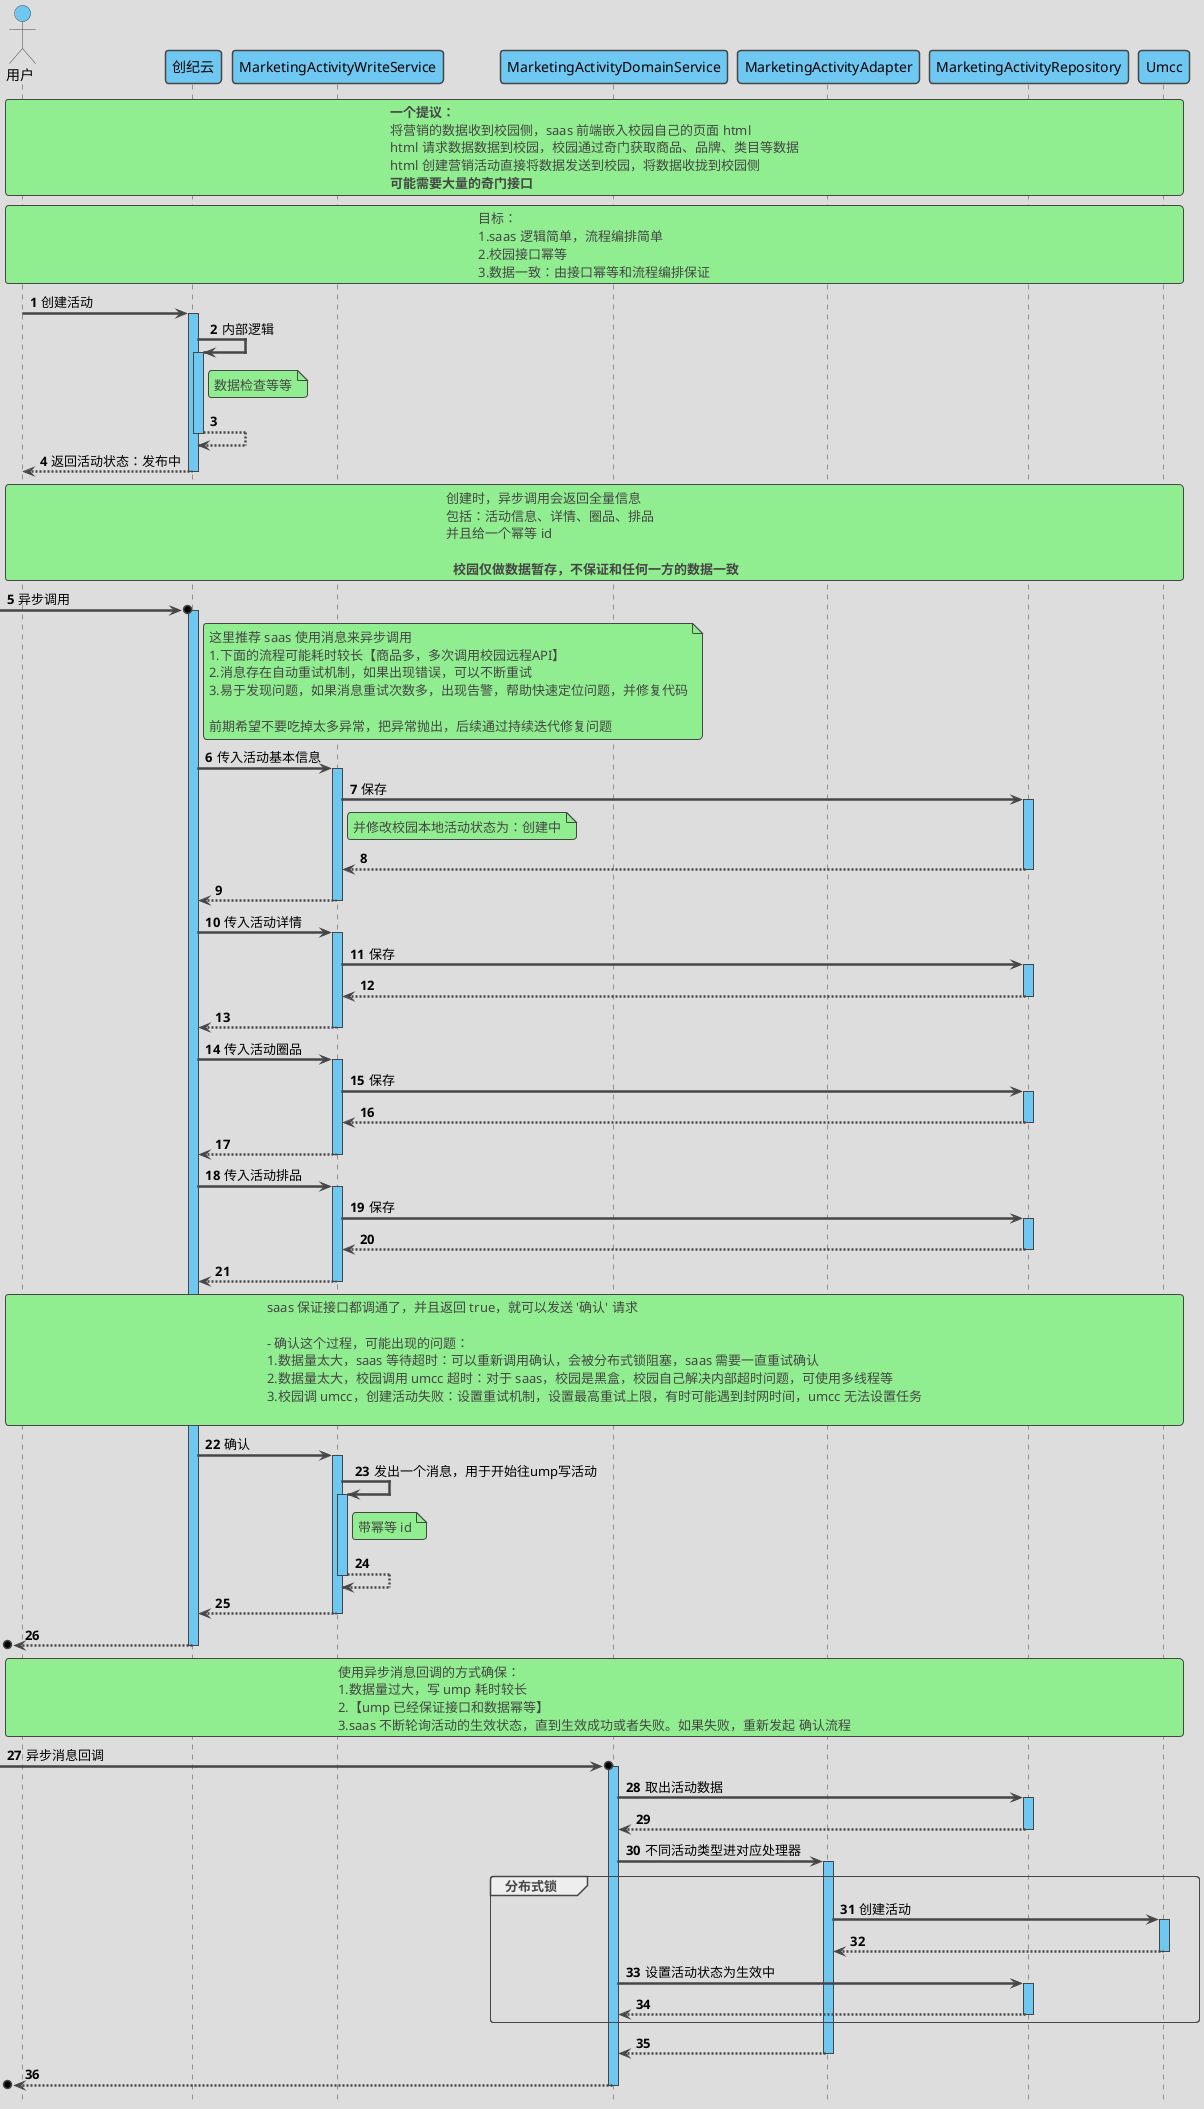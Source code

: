 @startuml

'https://plantuml.com/sequence-diagram

'隐藏脚注
hide footbox

'使用 toy 主题
!theme toy

'自动激活
autoActivate on

'编号
autonumber 1

'隐藏孤立的参与者
hide unlinked

'文字对齐，向左对齐
skinparam sequenceMessageAlign left

'箭头粗度
skinparam sequenceArrowThickness 2.5

' 皮肤
skinparam sequence {
    LifeLineBackgroundColor #6FC8F2
    ParticipantBackgroundColor #6FC8F2
    ParticipantFontColor black
    ActorBackgroundColor #6FC8F2
    ActorFontColor black
}

actor 用户 as user
participant 创纪云 as saas
participant MarketingActivityWriteService as MarketingActivityWriteService
participant MarketingActivityDomainService as MarketingActivityDomainService
participant MarketingActivityAdapter as MarketingActivityAdapter
participant MarketingActivityRepository as MarketingActivityRepository
participant Umcc as Umcc

rnote across
    **一个提议：**
    将营销的数据收到校园侧，saas 前端嵌入校园自己的页面 html
    html 请求数据数据到校园，校园通过奇门获取商品、品牌、类目等数据
    html 创建营销活动直接将数据发送到校园，将数据收拢到校园侧
    **可能需要大量的奇门接口**
end note

rnote across
    目标：
    1.saas 逻辑简单，流程编排简单
    2.校园接口幂等
    3.数据一致：由接口幂等和流程编排保证
end note

user -> saas : 创建活动

saas -> saas : 内部逻辑
note right of saas
    数据检查等等
end note
return
return 返回活动状态：发布中

rnote across
    创建时，异步调用会返回全量信息
    包括：活动信息、详情、圈品、排品
    并且给一个幂等 id

     ** 校园仅做数据暂存，不保证和任何一方的数据一致 **
end note

->o saas : 异步调用
note right of saas
     这里推荐 saas 使用消息来异步调用
     1.下面的流程可能耗时较长【商品多，多次调用校园远程API】
     2.消息存在自动重试机制，如果出现错误，可以不断重试
     3.易于发现问题，如果消息重试次数多，出现告警，帮助快速定位问题，并修复代码

     前期希望不要吃掉太多异常，把异常抛出，后续通过持续迭代修复问题
end note

saas -> MarketingActivityWriteService : 传入活动基本信息

MarketingActivityWriteService -> MarketingActivityRepository : 保存
note right of MarketingActivityWriteService
    并修改校园本地活动状态为：创建中
end note
return
return

saas -> MarketingActivityWriteService : 传入活动详情
MarketingActivityWriteService -> MarketingActivityRepository : 保存
return
return

saas -> MarketingActivityWriteService : 传入活动圈品
MarketingActivityWriteService -> MarketingActivityRepository : 保存
return
return

saas -> MarketingActivityWriteService : 传入活动排品
MarketingActivityWriteService -> MarketingActivityRepository : 保存
return
return

rnote across
    saas 保证接口都调通了，并且返回 true，就可以发送 '确认' 请求

    - 确认这个过程，可能出现的问题：
    1.数据量太大，saas 等待超时：可以重新调用确认，会被分布式锁阻塞，saas 需要一直重试确认
    2.数据量太大，校园调用 umcc 超时：对于 saas，校园是黑盒，校园自己解决内部超时问题，可使用多线程等
    3.校园调 umcc，创建活动失败：设置重试机制，设置最高重试上限，有时可能遇到封网时间，umcc 无法设置任务

end note
saas -> MarketingActivityWriteService : 确认
MarketingActivityWriteService -> MarketingActivityWriteService : 发出一个消息，用于开始往ump写活动
note right of MarketingActivityWriteService
    带幂等 id
end note
return
return
return

rnote across
    使用异步消息回调的方式确保：
    1.数据量过大，写 ump 耗时较长
    2.【ump 已经保证接口和数据幂等】
    3.saas 不断轮询活动的生效状态，直到生效成功或者失败。如果失败，重新发起 确认流程
end note
->o MarketingActivityDomainService : 异步消息回调
MarketingActivityDomainService -> MarketingActivityRepository : 取出活动数据
return

MarketingActivityDomainService -> MarketingActivityAdapter : 不同活动类型进对应处理器

group 分布式锁
    MarketingActivityAdapter -> Umcc : 创建活动
    return
    MarketingActivityDomainService -> MarketingActivityRepository : 设置活动状态为生效中
    return
end group
return
return

@enduml